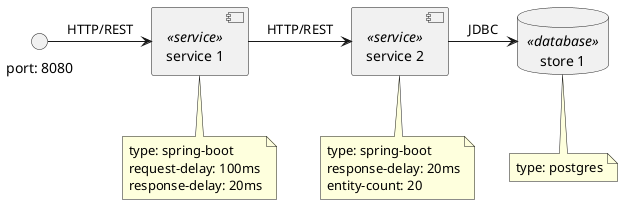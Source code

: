 @startuml

database "store 1" <<database>>
note bottom of "store 1" {
    type: postgres
}

component "service 1" <<service>>
note bottom of "service 1" {
    type: spring-boot
    request-delay: 100ms
    response-delay: 20ms
}

component "service 2" <<service>>
note bottom of "service 2" {
    type: spring-boot
    response-delay: 20ms
    entity-count: 20
}

interface "port: 8080"

[service 1] -> [service 2]: HTTP/REST

[service 2] -> [store 1]: JDBC

[port: 8080] -> [service 1]: HTTP/REST

@enduml

